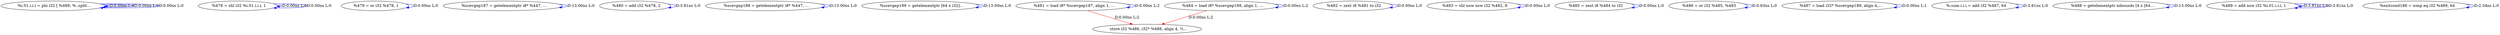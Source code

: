 digraph {
Node0x4167c50[label="  %i.01.i.i.i = phi i32 [ %489, %..split..."];
Node0x4167c50 -> Node0x4167c50[label="D:0.00ns L:0",color=blue];
Node0x4167c50 -> Node0x4167c50[label="D:0.00ns L:0",color=blue];
Node0x4167c50 -> Node0x4167c50[label="D:0.00ns L:0",color=blue];
Node0x4167d90[label="  %478 = shl i32 %i.01.i.i.i, 1"];
Node0x4167d90 -> Node0x4167d90[label="D:0.00ns L:0",color=blue];
Node0x4167d90 -> Node0x4167d90[label="D:0.00ns L:0",color=blue];
Node0x4167ed0[label="  %479 = or i32 %478, 1"];
Node0x4167ed0 -> Node0x4167ed0[label="D:0.00ns L:0",color=blue];
Node0x4168010[label="  %scevgep187 = getelementptr i8* %447, ..."];
Node0x4168010 -> Node0x4168010[label="D:13.00ns L:0",color=blue];
Node0x4168150[label="  %480 = add i32 %478, 2"];
Node0x4168150 -> Node0x4168150[label="D:3.81ns L:0",color=blue];
Node0x4168290[label="  %scevgep188 = getelementptr i8* %447, ..."];
Node0x4168290 -> Node0x4168290[label="D:13.00ns L:0",color=blue];
Node0x41683d0[label="  %scevgep189 = getelementptr [64 x i32]..."];
Node0x41683d0 -> Node0x41683d0[label="D:13.00ns L:0",color=blue];
Node0x4168510[label="  %481 = load i8* %scevgep187, align 1, ..."];
Node0x4168510 -> Node0x4168510[label="D:0.00ns L:2",color=blue];
Node0x4169050[label="  store i32 %486, i32* %488, align 4, !t..."];
Node0x4168510 -> Node0x4169050[label="D:0.00ns L:2",color=red];
Node0x4168650[label="  %482 = zext i8 %481 to i32"];
Node0x4168650 -> Node0x4168650[label="D:0.00ns L:0",color=blue];
Node0x4168790[label="  %483 = shl nuw nsw i32 %482, 8"];
Node0x4168790 -> Node0x4168790[label="D:0.00ns L:0",color=blue];
Node0x41688d0[label="  %484 = load i8* %scevgep188, align 1, ..."];
Node0x41688d0 -> Node0x41688d0[label="D:0.00ns L:2",color=blue];
Node0x41688d0 -> Node0x4169050[label="D:0.00ns L:2",color=red];
Node0x4168a10[label="  %485 = zext i8 %484 to i32"];
Node0x4168a10 -> Node0x4168a10[label="D:0.00ns L:0",color=blue];
Node0x4168b50[label="  %486 = or i32 %485, %483"];
Node0x4168b50 -> Node0x4168b50[label="D:0.63ns L:0",color=blue];
Node0x4168c90[label="  %487 = load i32* %scevgep189, align 4,..."];
Node0x4168c90 -> Node0x4168c90[label="D:0.00ns L:1",color=blue];
Node0x4168dd0[label="  %.sum.i.i.i = add i32 %487, 64"];
Node0x4168dd0 -> Node0x4168dd0[label="D:3.81ns L:0",color=blue];
Node0x4168f10[label="  %488 = getelementptr inbounds [4 x [64..."];
Node0x4168f10 -> Node0x4168f10[label="D:13.00ns L:0",color=blue];
Node0x4169190[label="  %489 = add nsw i32 %i.01.i.i.i, 1"];
Node0x4169190 -> Node0x4169190[label="D:3.81ns L:0",color=blue];
Node0x4169190 -> Node0x4169190[label="D:3.81ns L:0",color=blue];
Node0x41692d0[label="  %exitcond186 = icmp eq i32 %489, 64"];
Node0x41692d0 -> Node0x41692d0[label="D:2.34ns L:0",color=blue];
}
